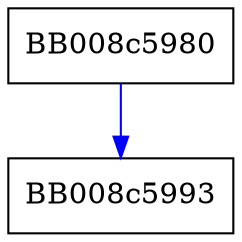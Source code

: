 digraph __mempcpy_avx512_unaligned_erms {
  node [shape="box"];
  graph [splines=ortho];
  BB008c5980 -> BB008c5993 [color="blue"];
}